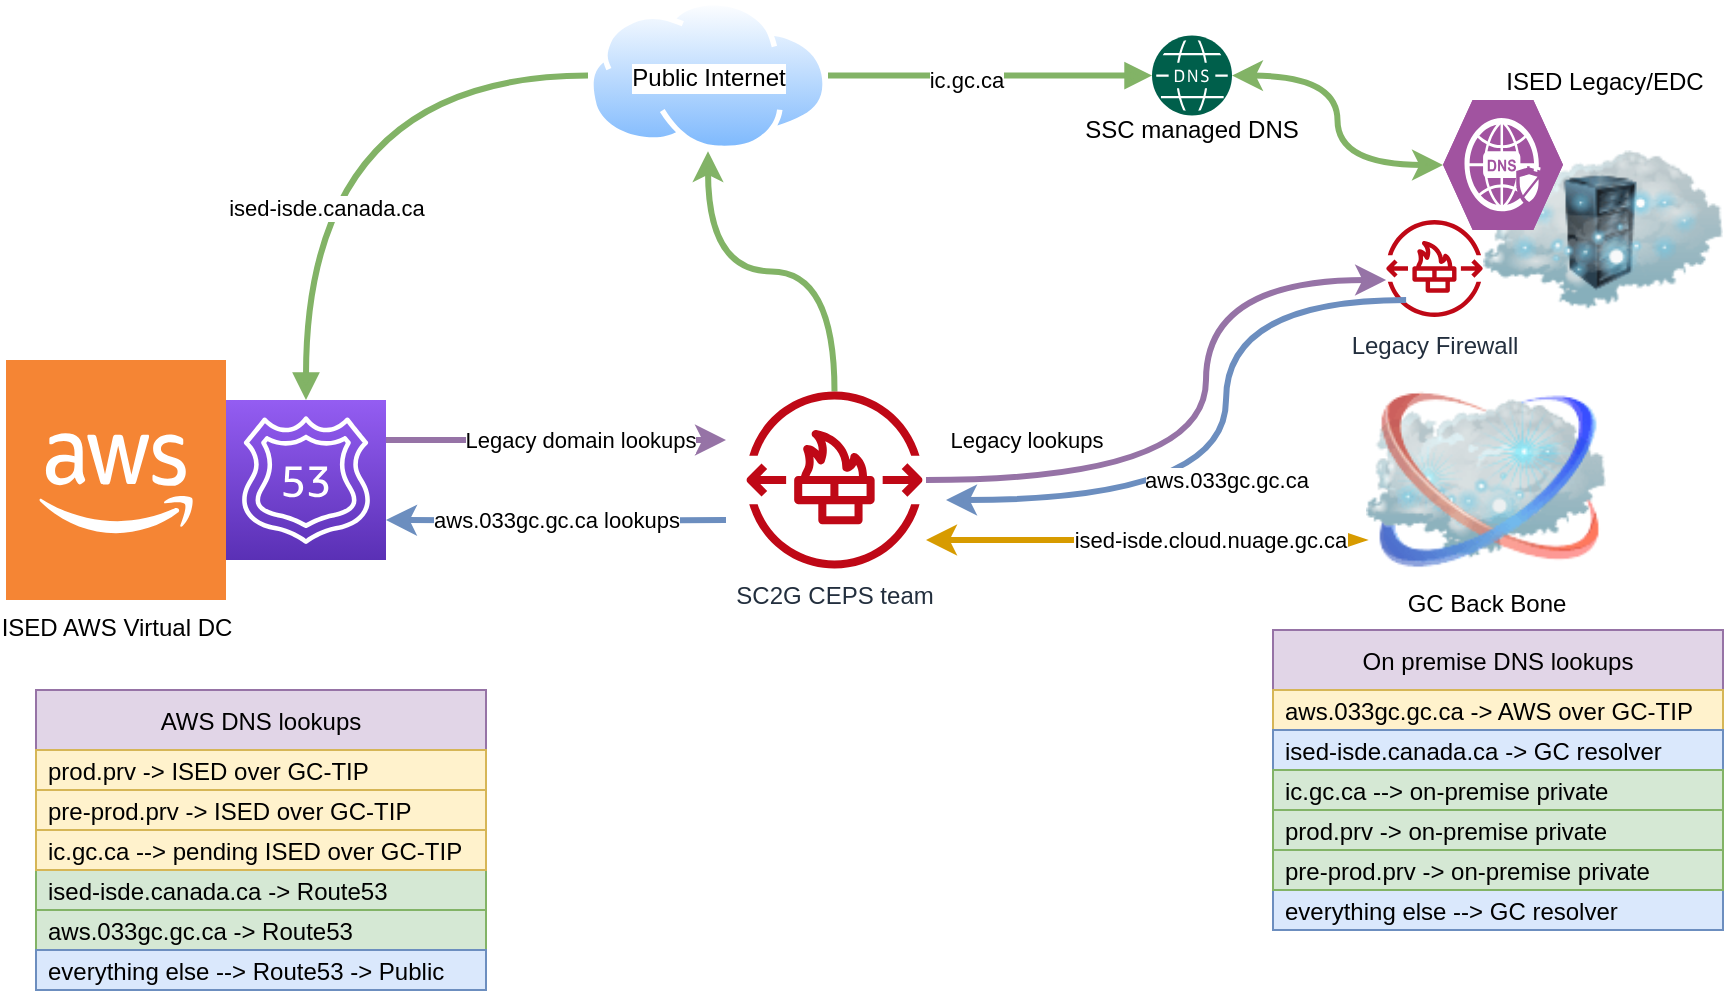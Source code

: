 <mxfile version="20.4.1" type="github">
  <diagram id="k5D5FdbiZcFGo0AucVQJ" name="Page-1">
    <mxGraphModel dx="1185" dy="635" grid="1" gridSize="10" guides="1" tooltips="1" connect="1" arrows="1" fold="1" page="1" pageScale="1" pageWidth="1100" pageHeight="850" math="0" shadow="0">
      <root>
        <mxCell id="0" />
        <mxCell id="1" parent="0" />
        <mxCell id="5-uxLqRWssM_nDEMgzVy-6" value="ised-isde.canada.ca" style="rounded=0;orthogonalLoop=1;jettySize=auto;html=1;entryX=0;entryY=0.5;entryDx=0;entryDy=0;startArrow=block;startFill=1;endArrow=none;endFill=0;fillColor=#d5e8d4;strokeColor=#82b366;strokeWidth=3;edgeStyle=orthogonalEdgeStyle;curved=1;exitX=0.5;exitY=0;exitDx=0;exitDy=0;exitPerimeter=0;" parent="1" source="5-uxLqRWssM_nDEMgzVy-34" target="5-uxLqRWssM_nDEMgzVy-3" edge="1">
          <mxGeometry x="-0.362" y="-10" relative="1" as="geometry">
            <mxPoint x="230" y="200" as="sourcePoint" />
            <mxPoint as="offset" />
          </mxGeometry>
        </mxCell>
        <mxCell id="5-uxLqRWssM_nDEMgzVy-7" value="ic.gc.ca" style="edgeStyle=orthogonalEdgeStyle;rounded=0;orthogonalLoop=1;jettySize=auto;html=1;exitX=1;exitY=0.5;exitDx=0;exitDy=0;startArrow=none;startFill=0;endArrow=block;endFill=1;fillColor=#d5e8d4;strokeColor=#82b366;strokeWidth=3;curved=1;" parent="1" source="5-uxLqRWssM_nDEMgzVy-3" target="5-uxLqRWssM_nDEMgzVy-40" edge="1">
          <mxGeometry x="-0.141" y="-2" relative="1" as="geometry">
            <mxPoint x="758" y="160" as="targetPoint" />
            <mxPoint as="offset" />
          </mxGeometry>
        </mxCell>
        <mxCell id="5-uxLqRWssM_nDEMgzVy-3" value="Public Internet" style="aspect=fixed;perimeter=ellipsePerimeter;html=1;align=center;shadow=0;dashed=0;spacingTop=3;image;image=img/lib/active_directory/internet_cloud.svg;labelPosition=center;verticalLabelPosition=middle;verticalAlign=middle;" parent="1" vertex="1">
          <mxGeometry x="331" y="20" width="120" height="75.6" as="geometry" />
        </mxCell>
        <mxCell id="mk5LAerloYVzU-449U8U-26" value="Legacy domain lookups" style="edgeStyle=orthogonalEdgeStyle;curved=1;rounded=1;orthogonalLoop=1;jettySize=auto;html=1;exitX=1;exitY=0.25;exitDx=0;exitDy=0;exitPerimeter=0;startArrow=none;startFill=0;strokeWidth=3;fillColor=#e1d5e7;strokeColor=#9673a6;" parent="1" source="5-uxLqRWssM_nDEMgzVy-34" edge="1">
          <mxGeometry x="0.143" relative="1" as="geometry">
            <mxPoint x="400" y="240" as="targetPoint" />
            <mxPoint as="offset" />
          </mxGeometry>
        </mxCell>
        <mxCell id="5-uxLqRWssM_nDEMgzVy-34" value="" style="sketch=0;points=[[0,0,0],[0.25,0,0],[0.5,0,0],[0.75,0,0],[1,0,0],[0,1,0],[0.25,1,0],[0.5,1,0],[0.75,1,0],[1,1,0],[0,0.25,0],[0,0.5,0],[0,0.75,0],[1,0.25,0],[1,0.5,0],[1,0.75,0]];outlineConnect=0;fontColor=#232F3E;gradientColor=#945DF2;gradientDirection=north;fillColor=#5A30B5;strokeColor=#ffffff;dashed=0;verticalLabelPosition=bottom;verticalAlign=top;align=center;html=1;fontSize=12;fontStyle=0;aspect=fixed;shape=mxgraph.aws4.resourceIcon;resIcon=mxgraph.aws4.route_53;" parent="1" vertex="1">
          <mxGeometry x="150" y="220" width="80" height="80" as="geometry" />
        </mxCell>
        <mxCell id="5-uxLqRWssM_nDEMgzVy-35" value="&lt;span style=&quot;background-color: rgb(255 , 255 , 255)&quot;&gt;ISED AWS Virtual DC&lt;/span&gt;" style="outlineConnect=0;dashed=0;verticalLabelPosition=bottom;verticalAlign=top;align=center;html=1;shape=mxgraph.aws3.cloud_2;fillColor=#F58534;gradientColor=none;" parent="1" vertex="1">
          <mxGeometry x="40" y="200" width="110" height="120" as="geometry" />
        </mxCell>
        <mxCell id="5-uxLqRWssM_nDEMgzVy-41" value="" style="group;labelPosition=center;verticalLabelPosition=top;align=center;verticalAlign=bottom;" parent="1" vertex="1" connectable="0">
          <mxGeometry x="738.5" y="70" width="160" height="130" as="geometry" />
        </mxCell>
        <mxCell id="5-uxLqRWssM_nDEMgzVy-2" value="ISED Legacy/EDC&lt;br&gt;" style="image;html=1;image=img/lib/clip_art/networking/Cloud_Rack_128x128.png;labelPosition=center;verticalLabelPosition=top;align=center;verticalAlign=bottom;" parent="5-uxLqRWssM_nDEMgzVy-41" vertex="1">
          <mxGeometry x="40" width="120" height="130" as="geometry" />
        </mxCell>
        <mxCell id="5-uxLqRWssM_nDEMgzVy-39" value="" style="verticalLabelPosition=bottom;sketch=0;html=1;fillColor=#A153A0;strokeColor=#ffffff;verticalAlign=top;align=center;points=[[0,0.5,0],[0.125,0.25,0],[0.25,0,0],[0.5,0,0],[0.75,0,0],[0.875,0.25,0],[1,0.5,0],[0.875,0.75,0],[0.75,1,0],[0.5,1,0],[0.125,0.75,0]];pointerEvents=1;shape=mxgraph.cisco_safe.compositeIcon;bgIcon=mxgraph.cisco_safe.design.blank_device;resIcon=mxgraph.cisco_safe.design.secure_dns;" parent="5-uxLqRWssM_nDEMgzVy-41" vertex="1">
          <mxGeometry x="20" width="60" height="65" as="geometry" />
        </mxCell>
        <mxCell id="ct-60XlEYgyjvW3pnbBZ-1" value="Legacy Firewall" style="sketch=0;outlineConnect=0;fontColor=#232F3E;gradientColor=none;fillColor=#BF0816;strokeColor=none;dashed=0;verticalLabelPosition=bottom;verticalAlign=top;align=center;html=1;fontSize=12;fontStyle=0;aspect=fixed;pointerEvents=1;shape=mxgraph.aws4.network_firewall_endpoints;" vertex="1" parent="5-uxLqRWssM_nDEMgzVy-41">
          <mxGeometry x="-8.5" y="60" width="48.5" height="48.5" as="geometry" />
        </mxCell>
        <mxCell id="mk5LAerloYVzU-449U8U-21" style="edgeStyle=orthogonalEdgeStyle;curved=1;rounded=1;orthogonalLoop=1;jettySize=auto;html=1;entryX=0;entryY=0.5;entryDx=0;entryDy=0;entryPerimeter=0;strokeWidth=3;fillColor=#d5e8d4;strokeColor=#82b366;startArrow=classic;startFill=1;" parent="1" source="5-uxLqRWssM_nDEMgzVy-40" target="5-uxLqRWssM_nDEMgzVy-39" edge="1">
          <mxGeometry relative="1" as="geometry" />
        </mxCell>
        <mxCell id="5-uxLqRWssM_nDEMgzVy-40" value="&lt;br&gt;" style="sketch=0;pointerEvents=1;shadow=0;dashed=0;html=1;strokeColor=none;fillColor=#005F4B;labelPosition=center;verticalLabelPosition=top;verticalAlign=bottom;align=center;outlineConnect=0;shape=mxgraph.veeam2.dns;direction=west;rotation=-180;" parent="1" vertex="1">
          <mxGeometry x="613" y="37.8" width="40" height="40" as="geometry" />
        </mxCell>
        <mxCell id="mk5LAerloYVzU-449U8U-12" value="GC Back Bone" style="image;html=1;image=img/lib/clip_art/networking/Cloud_128x128.png;strokeColor=default;fillColor=none;" parent="1" vertex="1">
          <mxGeometry x="720" y="212.5" width="120" height="95" as="geometry" />
        </mxCell>
        <mxCell id="mk5LAerloYVzU-449U8U-25" value="aws.033gc.gc.ca lookups" style="edgeStyle=orthogonalEdgeStyle;curved=1;rounded=1;orthogonalLoop=1;jettySize=auto;html=1;strokeWidth=3;entryX=1;entryY=0.75;entryDx=0;entryDy=0;entryPerimeter=0;fillColor=#dae8fc;strokeColor=#6c8ebf;" parent="1" target="5-uxLqRWssM_nDEMgzVy-34" edge="1">
          <mxGeometry relative="1" as="geometry">
            <mxPoint x="400" y="280" as="sourcePoint" />
            <mxPoint x="280" y="280" as="targetPoint" />
            <Array as="points" />
          </mxGeometry>
        </mxCell>
        <mxCell id="mk5LAerloYVzU-449U8U-27" value="" style="edgeStyle=orthogonalEdgeStyle;curved=1;rounded=1;orthogonalLoop=1;jettySize=auto;html=1;entryX=0.5;entryY=1;entryDx=0;entryDy=0;startArrow=none;startFill=0;strokeWidth=3;fillColor=#d5e8d4;strokeColor=#82b366;" parent="1" source="mk5LAerloYVzU-449U8U-14" target="5-uxLqRWssM_nDEMgzVy-3" edge="1">
          <mxGeometry relative="1" as="geometry" />
        </mxCell>
        <mxCell id="mk5LAerloYVzU-449U8U-14" value="SC2G CEPS team" style="sketch=0;outlineConnect=0;fontColor=#232F3E;gradientColor=none;fillColor=#BF0816;strokeColor=none;dashed=0;verticalLabelPosition=bottom;verticalAlign=top;align=center;html=1;fontSize=12;fontStyle=0;aspect=fixed;pointerEvents=1;shape=mxgraph.aws4.network_firewall_endpoints;" parent="1" vertex="1">
          <mxGeometry x="410" y="215.75" width="88.5" height="88.5" as="geometry" />
        </mxCell>
        <mxCell id="mk5LAerloYVzU-449U8U-23" value="Legacy lookups" style="edgeStyle=orthogonalEdgeStyle;curved=1;rounded=1;orthogonalLoop=1;jettySize=auto;html=1;strokeWidth=3;fillColor=#e1d5e7;strokeColor=#9673a6;startArrow=classic;startFill=1;endArrow=none;endFill=0;" parent="1" source="ct-60XlEYgyjvW3pnbBZ-1" edge="1">
          <mxGeometry x="0.697" y="-20" relative="1" as="geometry">
            <mxPoint x="500" y="260" as="targetPoint" />
            <Array as="points">
              <mxPoint x="640" y="160" />
              <mxPoint x="640" y="260" />
            </Array>
            <mxPoint as="offset" />
            <mxPoint x="680" y="150" as="sourcePoint" />
          </mxGeometry>
        </mxCell>
        <mxCell id="ct-60XlEYgyjvW3pnbBZ-2" value="SSC managed DNS" style="text;html=1;strokeColor=none;fillColor=none;align=center;verticalAlign=middle;whiteSpace=wrap;rounded=0;" vertex="1" parent="1">
          <mxGeometry x="573" y="70" width="120" height="30" as="geometry" />
        </mxCell>
        <mxCell id="ct-60XlEYgyjvW3pnbBZ-19" value="" style="group" vertex="1" connectable="0" parent="1">
          <mxGeometry x="673.5" y="335" width="225" height="150" as="geometry" />
        </mxCell>
        <mxCell id="ct-60XlEYgyjvW3pnbBZ-12" value="On premise DNS lookups" style="swimlane;fontStyle=0;childLayout=stackLayout;horizontal=1;startSize=30;horizontalStack=0;resizeParent=1;resizeParentMax=0;resizeLast=0;collapsible=1;marginBottom=0;fillColor=#e1d5e7;strokeColor=#9673a6;" vertex="1" parent="ct-60XlEYgyjvW3pnbBZ-19">
          <mxGeometry width="225" height="90" as="geometry">
            <mxRectangle x="680" y="360" width="190" height="30" as="alternateBounds" />
          </mxGeometry>
        </mxCell>
        <mxCell id="ct-60XlEYgyjvW3pnbBZ-13" value="aws.033gc.gc.ca -&gt; AWS over GC-TIP" style="text;strokeColor=#d6b656;fillColor=#fff2cc;align=left;verticalAlign=middle;spacingLeft=4;spacingRight=4;overflow=hidden;points=[[0,0.5],[1,0.5]];portConstraint=eastwest;rotatable=0;" vertex="1" parent="ct-60XlEYgyjvW3pnbBZ-12">
          <mxGeometry y="30" width="225" height="20" as="geometry" />
        </mxCell>
        <mxCell id="ct-60XlEYgyjvW3pnbBZ-14" value="ised-isde.canada.ca -&gt; GC resolver" style="text;strokeColor=#6c8ebf;fillColor=#dae8fc;align=left;verticalAlign=middle;spacingLeft=4;spacingRight=4;overflow=hidden;points=[[0,0.5],[1,0.5]];portConstraint=eastwest;rotatable=0;" vertex="1" parent="ct-60XlEYgyjvW3pnbBZ-12">
          <mxGeometry y="50" width="225" height="20" as="geometry" />
        </mxCell>
        <mxCell id="ct-60XlEYgyjvW3pnbBZ-15" value="ic.gc.ca --&gt; on-premise private" style="text;strokeColor=#82b366;fillColor=#d5e8d4;align=left;verticalAlign=middle;spacingLeft=4;spacingRight=4;overflow=hidden;points=[[0,0.5],[1,0.5]];portConstraint=eastwest;rotatable=0;" vertex="1" parent="ct-60XlEYgyjvW3pnbBZ-12">
          <mxGeometry y="70" width="225" height="20" as="geometry" />
        </mxCell>
        <mxCell id="ct-60XlEYgyjvW3pnbBZ-16" value="everything else --&gt; GC resolver" style="text;strokeColor=#6c8ebf;fillColor=#dae8fc;align=left;verticalAlign=middle;spacingLeft=4;spacingRight=4;overflow=hidden;points=[[0,0.5],[1,0.5]];portConstraint=eastwest;rotatable=0;" vertex="1" parent="ct-60XlEYgyjvW3pnbBZ-19">
          <mxGeometry y="130" width="225" height="20" as="geometry" />
        </mxCell>
        <mxCell id="ct-60XlEYgyjvW3pnbBZ-17" value="prod.prv -&gt; on-premise private" style="text;strokeColor=#82b366;fillColor=#d5e8d4;align=left;verticalAlign=middle;spacingLeft=4;spacingRight=4;overflow=hidden;points=[[0,0.5],[1,0.5]];portConstraint=eastwest;rotatable=0;" vertex="1" parent="ct-60XlEYgyjvW3pnbBZ-19">
          <mxGeometry y="90" width="225" height="20" as="geometry" />
        </mxCell>
        <mxCell id="ct-60XlEYgyjvW3pnbBZ-18" value="pre-prod.prv -&gt; on-premise private" style="text;strokeColor=#82b366;fillColor=#d5e8d4;align=left;verticalAlign=middle;spacingLeft=4;spacingRight=4;overflow=hidden;points=[[0,0.5],[1,0.5]];portConstraint=eastwest;rotatable=0;" vertex="1" parent="ct-60XlEYgyjvW3pnbBZ-19">
          <mxGeometry y="110" width="225" height="20" as="geometry" />
        </mxCell>
        <mxCell id="ct-60XlEYgyjvW3pnbBZ-20" value="" style="group;fillColor=#d5e8d4;strokeColor=#82b366;" vertex="1" connectable="0" parent="1">
          <mxGeometry x="55" y="365" width="225" height="110" as="geometry" />
        </mxCell>
        <mxCell id="ct-60XlEYgyjvW3pnbBZ-7" value="ised-isde.canada.ca -&gt; Route53" style="text;strokeColor=#82b366;fillColor=#d5e8d4;align=left;verticalAlign=middle;spacingLeft=4;spacingRight=4;overflow=hidden;points=[[0,0.5],[1,0.5]];portConstraint=eastwest;rotatable=0;" vertex="1" parent="ct-60XlEYgyjvW3pnbBZ-20">
          <mxGeometry y="90" width="225" height="20" as="geometry" />
        </mxCell>
        <mxCell id="ct-60XlEYgyjvW3pnbBZ-8" value="AWS DNS lookups" style="swimlane;fontStyle=0;childLayout=stackLayout;horizontal=1;startSize=30;horizontalStack=0;resizeParent=1;resizeParentMax=0;resizeLast=0;collapsible=1;marginBottom=0;fillColor=#e1d5e7;strokeColor=#9673a6;" vertex="1" parent="ct-60XlEYgyjvW3pnbBZ-20">
          <mxGeometry width="225" height="90" as="geometry" />
        </mxCell>
        <mxCell id="ct-60XlEYgyjvW3pnbBZ-9" value="prod.prv -&gt; ISED over GC-TIP" style="text;strokeColor=#d6b656;fillColor=#fff2cc;align=left;verticalAlign=middle;spacingLeft=4;spacingRight=4;overflow=hidden;points=[[0,0.5],[1,0.5]];portConstraint=eastwest;rotatable=0;" vertex="1" parent="ct-60XlEYgyjvW3pnbBZ-8">
          <mxGeometry y="30" width="225" height="20" as="geometry" />
        </mxCell>
        <mxCell id="ct-60XlEYgyjvW3pnbBZ-10" value="pre-prod.prv -&gt; ISED over GC-TIP" style="text;strokeColor=#d6b656;fillColor=#fff2cc;align=left;verticalAlign=middle;spacingLeft=4;spacingRight=4;overflow=hidden;points=[[0,0.5],[1,0.5]];portConstraint=eastwest;rotatable=0;" vertex="1" parent="ct-60XlEYgyjvW3pnbBZ-8">
          <mxGeometry y="50" width="225" height="20" as="geometry" />
        </mxCell>
        <mxCell id="ct-60XlEYgyjvW3pnbBZ-11" value="ic.gc.ca --&gt; pending ISED over GC-TIP" style="text;strokeColor=#d6b656;fillColor=#fff2cc;align=left;verticalAlign=middle;spacingLeft=4;spacingRight=4;overflow=hidden;points=[[0,0.5],[1,0.5]];portConstraint=eastwest;rotatable=0;" vertex="1" parent="ct-60XlEYgyjvW3pnbBZ-8">
          <mxGeometry y="70" width="225" height="20" as="geometry" />
        </mxCell>
        <mxCell id="ct-60XlEYgyjvW3pnbBZ-21" value="aws.033gc.gc.ca" style="edgeStyle=orthogonalEdgeStyle;curved=1;rounded=1;orthogonalLoop=1;jettySize=auto;html=1;strokeWidth=3;fillColor=#dae8fc;strokeColor=#6c8ebf;startArrow=none;startFill=0;" edge="1" parent="1">
          <mxGeometry x="0.091" relative="1" as="geometry">
            <mxPoint x="510" y="270" as="targetPoint" />
            <Array as="points">
              <mxPoint x="650" y="170" />
              <mxPoint x="650" y="270" />
            </Array>
            <mxPoint as="offset" />
            <mxPoint x="740.055" y="170" as="sourcePoint" />
          </mxGeometry>
        </mxCell>
        <mxCell id="ct-60XlEYgyjvW3pnbBZ-22" value="ised-isde.cloud.nuage.gc.ca" style="edgeStyle=orthogonalEdgeStyle;curved=1;rounded=1;orthogonalLoop=1;jettySize=auto;html=1;strokeWidth=3;fillColor=#ffe6cc;strokeColor=#d79b00;startArrow=classicThin;startFill=1;" edge="1" parent="1">
          <mxGeometry x="-0.286" relative="1" as="geometry">
            <mxPoint x="500" y="290" as="targetPoint" />
            <Array as="points">
              <mxPoint x="530" y="290" />
              <mxPoint x="530" y="290" />
            </Array>
            <mxPoint as="offset" />
            <mxPoint x="720" y="290" as="sourcePoint" />
          </mxGeometry>
        </mxCell>
        <mxCell id="ct-60XlEYgyjvW3pnbBZ-23" value="aws.033gc.gc.ca -&gt; Route53" style="text;strokeColor=#82b366;fillColor=#d5e8d4;align=left;verticalAlign=middle;spacingLeft=4;spacingRight=4;overflow=hidden;points=[[0,0.5],[1,0.5]];portConstraint=eastwest;rotatable=0;" vertex="1" parent="1">
          <mxGeometry x="55" y="475" width="225" height="20" as="geometry" />
        </mxCell>
        <mxCell id="ct-60XlEYgyjvW3pnbBZ-24" value="everything else --&gt; Route53 -&gt; Public" style="text;strokeColor=#6c8ebf;fillColor=#dae8fc;align=left;verticalAlign=middle;spacingLeft=4;spacingRight=4;overflow=hidden;points=[[0,0.5],[1,0.5]];portConstraint=eastwest;rotatable=0;" vertex="1" parent="1">
          <mxGeometry x="55" y="495" width="225" height="20" as="geometry" />
        </mxCell>
      </root>
    </mxGraphModel>
  </diagram>
</mxfile>
